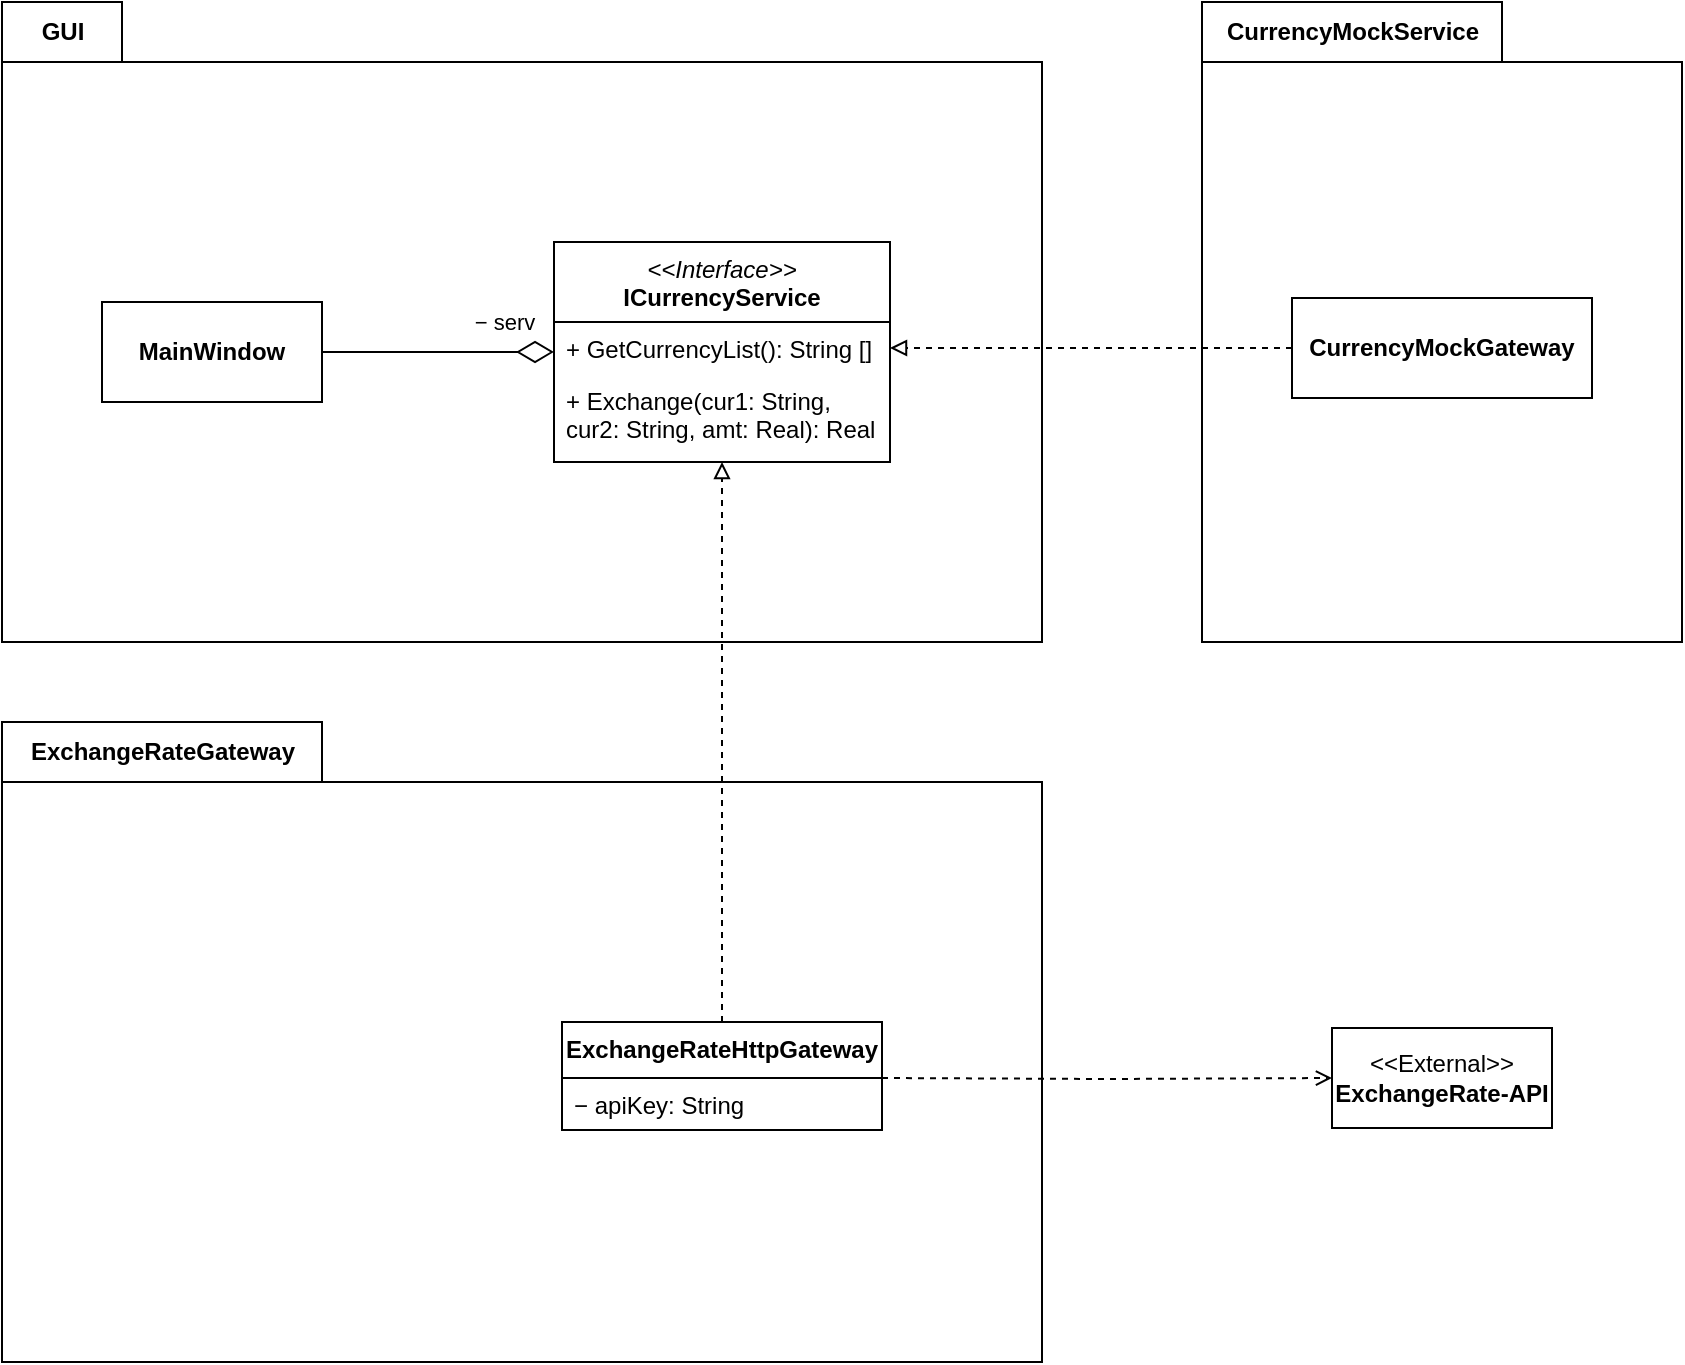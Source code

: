<mxfile version="26.2.9">
  <diagram name="Страница — 1" id="6l-HcABfSpkiVz4UIoSB">
    <mxGraphModel dx="1044" dy="590" grid="1" gridSize="10" guides="1" tooltips="1" connect="1" arrows="1" fold="1" page="1" pageScale="1" pageWidth="827" pageHeight="1169" math="0" shadow="0">
      <root>
        <mxCell id="0" />
        <mxCell id="1" parent="0" />
        <mxCell id="PdsP7M-THY3CAvKKnSul-1" value="" style="shape=folder;fontStyle=1;spacingTop=10;tabWidth=60;tabHeight=30;tabPosition=left;html=1;whiteSpace=wrap;container=0;" parent="1" vertex="1">
          <mxGeometry x="40" y="40" width="520" height="320" as="geometry" />
        </mxCell>
        <mxCell id="PdsP7M-THY3CAvKKnSul-3" value="GUI" style="text;align=center;fontStyle=1;verticalAlign=middle;spacingLeft=3;spacingRight=3;strokeColor=none;rotatable=0;points=[[0,0.5],[1,0.5]];portConstraint=eastwest;html=1;container=0;" parent="1" vertex="1">
          <mxGeometry x="40" y="40" width="60" height="30" as="geometry" />
        </mxCell>
        <mxCell id="PdsP7M-THY3CAvKKnSul-13" style="edgeStyle=orthogonalEdgeStyle;rounded=0;orthogonalLoop=1;jettySize=auto;html=1;exitX=1;exitY=0.5;exitDx=0;exitDy=0;entryX=0;entryY=0.5;entryDx=0;entryDy=0;endArrow=diamondThin;endFill=0;endSize=16;" parent="1" source="PdsP7M-THY3CAvKKnSul-7" target="PdsP7M-THY3CAvKKnSul-9" edge="1">
          <mxGeometry relative="1" as="geometry" />
        </mxCell>
        <mxCell id="PdsP7M-THY3CAvKKnSul-29" value="− serv" style="edgeLabel;html=1;align=center;verticalAlign=middle;resizable=0;points=[];fontFamily=Helvetica;fontSize=11;fontColor=default;labelBackgroundColor=default;" parent="PdsP7M-THY3CAvKKnSul-13" vertex="1" connectable="0">
          <mxGeometry x="0.694" y="2" relative="1" as="geometry">
            <mxPoint x="-8" y="-13" as="offset" />
          </mxGeometry>
        </mxCell>
        <mxCell id="PdsP7M-THY3CAvKKnSul-7" value="&lt;b&gt;MainWindow&lt;/b&gt;" style="html=1;whiteSpace=wrap;container=0;" parent="1" vertex="1">
          <mxGeometry x="90" y="190" width="110" height="50" as="geometry" />
        </mxCell>
        <mxCell id="PdsP7M-THY3CAvKKnSul-9" value="&lt;i style=&quot;font-weight: 400;&quot;&gt;&amp;lt;&amp;lt;Interface&amp;gt;&amp;gt;&lt;/i&gt;&lt;br&gt;ICurrencyService" style="swimlane;fontStyle=1;align=center;verticalAlign=top;childLayout=stackLayout;horizontal=1;startSize=40;horizontalStack=0;resizeParent=1;resizeParentMax=0;resizeLast=0;collapsible=1;marginBottom=0;whiteSpace=wrap;html=1;" parent="1" vertex="1">
          <mxGeometry x="316" y="160" width="168" height="110" as="geometry" />
        </mxCell>
        <mxCell id="PdsP7M-THY3CAvKKnSul-12" value="+ GetCurrencyList(): String []" style="text;strokeColor=none;fillColor=none;align=left;verticalAlign=top;spacingLeft=4;spacingRight=4;overflow=hidden;rotatable=0;points=[[0,0.5],[1,0.5]];portConstraint=eastwest;whiteSpace=wrap;html=1;" parent="PdsP7M-THY3CAvKKnSul-9" vertex="1">
          <mxGeometry y="40" width="168" height="26" as="geometry" />
        </mxCell>
        <mxCell id="PdsP7M-THY3CAvKKnSul-24" value="+ Exchange(cur1: String, cur2: String, amt: Real): Real" style="text;strokeColor=none;fillColor=none;align=left;verticalAlign=top;spacingLeft=4;spacingRight=4;overflow=hidden;rotatable=0;points=[[0,0.5],[1,0.5]];portConstraint=eastwest;whiteSpace=wrap;html=1;" parent="PdsP7M-THY3CAvKKnSul-9" vertex="1">
          <mxGeometry y="66" width="168" height="44" as="geometry" />
        </mxCell>
        <mxCell id="PdsP7M-THY3CAvKKnSul-14" value="" style="shape=folder;fontStyle=1;spacingTop=10;tabWidth=160;tabHeight=30;tabPosition=left;html=1;whiteSpace=wrap;container=0;" parent="1" vertex="1">
          <mxGeometry x="40" y="400" width="520" height="320" as="geometry" />
        </mxCell>
        <mxCell id="PdsP7M-THY3CAvKKnSul-15" value="ExchangeRateGateway" style="text;align=center;fontStyle=1;verticalAlign=middle;spacingLeft=3;spacingRight=3;strokeColor=none;rotatable=0;points=[[0,0.5],[1,0.5]];portConstraint=eastwest;html=1;container=0;" parent="1" vertex="1">
          <mxGeometry x="40" y="400" width="160" height="30" as="geometry" />
        </mxCell>
        <mxCell id="PdsP7M-THY3CAvKKnSul-28" style="edgeStyle=orthogonalEdgeStyle;shape=connector;rounded=0;orthogonalLoop=1;jettySize=auto;html=1;entryX=0;entryY=0.5;entryDx=0;entryDy=0;strokeColor=default;align=center;verticalAlign=middle;fontFamily=Helvetica;fontSize=11;fontColor=default;labelBackgroundColor=default;endArrow=open;endFill=0;dashed=1;" parent="1" target="PdsP7M-THY3CAvKKnSul-23" edge="1">
          <mxGeometry relative="1" as="geometry">
            <mxPoint x="480" y="578" as="sourcePoint" />
            <mxPoint x="640" y="578" as="targetPoint" />
            <Array as="points" />
          </mxGeometry>
        </mxCell>
        <mxCell id="PdsP7M-THY3CAvKKnSul-18" value="ExchangeRateHttpGateway" style="swimlane;fontStyle=1;align=center;verticalAlign=top;childLayout=stackLayout;horizontal=1;startSize=28;horizontalStack=0;resizeParent=1;resizeParentMax=0;resizeLast=0;collapsible=1;marginBottom=0;whiteSpace=wrap;html=1;" parent="1" vertex="1">
          <mxGeometry x="320" y="550" width="160" height="54" as="geometry" />
        </mxCell>
        <mxCell id="PdsP7M-THY3CAvKKnSul-19" value="− apiKey: String" style="text;strokeColor=none;fillColor=none;align=left;verticalAlign=top;spacingLeft=4;spacingRight=4;overflow=hidden;rotatable=0;points=[[0,0.5],[1,0.5]];portConstraint=eastwest;whiteSpace=wrap;html=1;" parent="PdsP7M-THY3CAvKKnSul-18" vertex="1">
          <mxGeometry y="28" width="160" height="26" as="geometry" />
        </mxCell>
        <mxCell id="PdsP7M-THY3CAvKKnSul-20" style="edgeStyle=orthogonalEdgeStyle;shape=connector;rounded=0;orthogonalLoop=1;jettySize=auto;html=1;strokeColor=default;align=center;verticalAlign=middle;fontFamily=Helvetica;fontSize=11;fontColor=default;labelBackgroundColor=default;endArrow=block;endFill=0;entryX=0.5;entryY=1;entryDx=0;entryDy=0;entryPerimeter=0;dashed=1;" parent="1" source="PdsP7M-THY3CAvKKnSul-18" target="PdsP7M-THY3CAvKKnSul-24" edge="1">
          <mxGeometry relative="1" as="geometry">
            <mxPoint x="400" y="380" as="targetPoint" />
          </mxGeometry>
        </mxCell>
        <mxCell id="PdsP7M-THY3CAvKKnSul-23" value="&lt;div&gt;&lt;span style=&quot;font-size: 12px;&quot;&gt;&amp;lt;&amp;lt;External&amp;gt;&amp;gt;&lt;/span&gt;&lt;/div&gt;&lt;div&gt;&lt;span style=&quot;font-size: 12px;&quot;&gt;&lt;b&gt;ExchangeRate-API&lt;/b&gt;&lt;/span&gt;&lt;/div&gt;" style="html=1;whiteSpace=wrap;fontFamily=Helvetica;fontSize=11;fontColor=default;labelBackgroundColor=default;" parent="1" vertex="1">
          <mxGeometry x="705" y="553" width="110" height="50" as="geometry" />
        </mxCell>
        <mxCell id="U6aZVKviSSiY5LDxi2di-1" value="" style="shape=folder;fontStyle=1;spacingTop=10;tabWidth=150;tabHeight=30;tabPosition=left;html=1;whiteSpace=wrap;container=0;" vertex="1" parent="1">
          <mxGeometry x="640" y="40" width="240" height="320" as="geometry" />
        </mxCell>
        <mxCell id="U6aZVKviSSiY5LDxi2di-2" value="&lt;span style=&quot;text-wrap-mode: wrap;&quot;&gt;CurrencyMockService&lt;/span&gt;" style="text;align=center;fontStyle=1;verticalAlign=middle;spacingLeft=3;spacingRight=3;strokeColor=none;rotatable=0;points=[[0,0.5],[1,0.5]];portConstraint=eastwest;html=1;container=0;" vertex="1" parent="1">
          <mxGeometry x="640" y="40" width="150" height="30" as="geometry" />
        </mxCell>
        <mxCell id="U6aZVKviSSiY5LDxi2di-9" style="edgeStyle=orthogonalEdgeStyle;rounded=0;orthogonalLoop=1;jettySize=auto;html=1;entryX=1;entryY=0.5;entryDx=0;entryDy=0;dashed=1;endArrow=block;endFill=0;" edge="1" parent="1" source="U6aZVKviSSiY5LDxi2di-5" target="PdsP7M-THY3CAvKKnSul-12">
          <mxGeometry relative="1" as="geometry" />
        </mxCell>
        <mxCell id="U6aZVKviSSiY5LDxi2di-5" value="&lt;span style=&quot;font-weight: 700;&quot;&gt;CurrencyMockGateway&lt;/span&gt;" style="html=1;whiteSpace=wrap;container=0;" vertex="1" parent="1">
          <mxGeometry x="685" y="188" width="150" height="50" as="geometry" />
        </mxCell>
      </root>
    </mxGraphModel>
  </diagram>
</mxfile>
